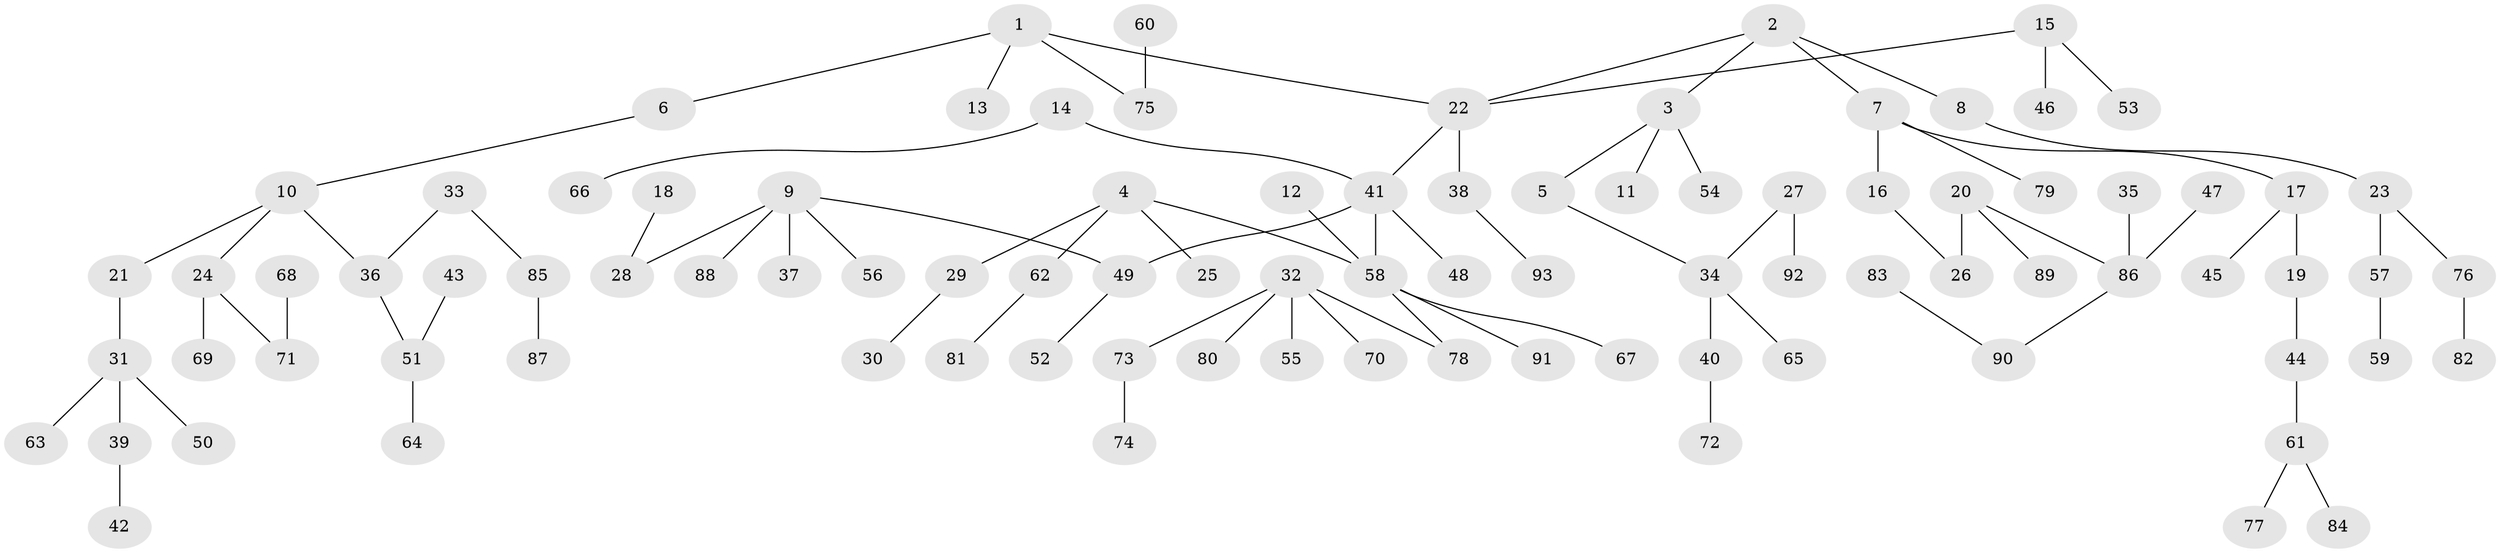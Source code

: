 // original degree distribution, {6: 0.015151515151515152, 7: 0.007575757575757576, 4: 0.09090909090909091, 3: 0.12878787878787878, 2: 0.21212121212121213, 5: 0.030303030303030304, 1: 0.5151515151515151}
// Generated by graph-tools (version 1.1) at 2025/37/03/04/25 23:37:26]
// undirected, 93 vertices, 92 edges
graph export_dot {
  node [color=gray90,style=filled];
  1;
  2;
  3;
  4;
  5;
  6;
  7;
  8;
  9;
  10;
  11;
  12;
  13;
  14;
  15;
  16;
  17;
  18;
  19;
  20;
  21;
  22;
  23;
  24;
  25;
  26;
  27;
  28;
  29;
  30;
  31;
  32;
  33;
  34;
  35;
  36;
  37;
  38;
  39;
  40;
  41;
  42;
  43;
  44;
  45;
  46;
  47;
  48;
  49;
  50;
  51;
  52;
  53;
  54;
  55;
  56;
  57;
  58;
  59;
  60;
  61;
  62;
  63;
  64;
  65;
  66;
  67;
  68;
  69;
  70;
  71;
  72;
  73;
  74;
  75;
  76;
  77;
  78;
  79;
  80;
  81;
  82;
  83;
  84;
  85;
  86;
  87;
  88;
  89;
  90;
  91;
  92;
  93;
  1 -- 6 [weight=1.0];
  1 -- 13 [weight=1.0];
  1 -- 22 [weight=1.0];
  1 -- 75 [weight=1.0];
  2 -- 3 [weight=1.0];
  2 -- 7 [weight=1.0];
  2 -- 8 [weight=1.0];
  2 -- 22 [weight=1.0];
  3 -- 5 [weight=1.0];
  3 -- 11 [weight=1.0];
  3 -- 54 [weight=1.0];
  4 -- 25 [weight=1.0];
  4 -- 29 [weight=1.0];
  4 -- 58 [weight=1.0];
  4 -- 62 [weight=1.0];
  5 -- 34 [weight=1.0];
  6 -- 10 [weight=1.0];
  7 -- 16 [weight=1.0];
  7 -- 17 [weight=1.0];
  7 -- 79 [weight=1.0];
  8 -- 23 [weight=1.0];
  9 -- 28 [weight=1.0];
  9 -- 37 [weight=1.0];
  9 -- 49 [weight=1.0];
  9 -- 56 [weight=1.0];
  9 -- 88 [weight=1.0];
  10 -- 21 [weight=1.0];
  10 -- 24 [weight=1.0];
  10 -- 36 [weight=1.0];
  12 -- 58 [weight=1.0];
  14 -- 41 [weight=1.0];
  14 -- 66 [weight=1.0];
  15 -- 22 [weight=1.0];
  15 -- 46 [weight=1.0];
  15 -- 53 [weight=1.0];
  16 -- 26 [weight=1.0];
  17 -- 19 [weight=1.0];
  17 -- 45 [weight=1.0];
  18 -- 28 [weight=1.0];
  19 -- 44 [weight=1.0];
  20 -- 26 [weight=1.0];
  20 -- 86 [weight=1.0];
  20 -- 89 [weight=1.0];
  21 -- 31 [weight=1.0];
  22 -- 38 [weight=1.0];
  22 -- 41 [weight=1.0];
  23 -- 57 [weight=1.0];
  23 -- 76 [weight=1.0];
  24 -- 69 [weight=1.0];
  24 -- 71 [weight=1.0];
  27 -- 34 [weight=1.0];
  27 -- 92 [weight=1.0];
  29 -- 30 [weight=1.0];
  31 -- 39 [weight=1.0];
  31 -- 50 [weight=1.0];
  31 -- 63 [weight=1.0];
  32 -- 55 [weight=1.0];
  32 -- 70 [weight=1.0];
  32 -- 73 [weight=1.0];
  32 -- 78 [weight=1.0];
  32 -- 80 [weight=1.0];
  33 -- 36 [weight=1.0];
  33 -- 85 [weight=1.0];
  34 -- 40 [weight=1.0];
  34 -- 65 [weight=1.0];
  35 -- 86 [weight=1.0];
  36 -- 51 [weight=1.0];
  38 -- 93 [weight=1.0];
  39 -- 42 [weight=1.0];
  40 -- 72 [weight=1.0];
  41 -- 48 [weight=1.0];
  41 -- 49 [weight=1.0];
  41 -- 58 [weight=1.0];
  43 -- 51 [weight=1.0];
  44 -- 61 [weight=1.0];
  47 -- 86 [weight=1.0];
  49 -- 52 [weight=1.0];
  51 -- 64 [weight=1.0];
  57 -- 59 [weight=1.0];
  58 -- 67 [weight=1.0];
  58 -- 78 [weight=1.0];
  58 -- 91 [weight=1.0];
  60 -- 75 [weight=1.0];
  61 -- 77 [weight=1.0];
  61 -- 84 [weight=1.0];
  62 -- 81 [weight=1.0];
  68 -- 71 [weight=1.0];
  73 -- 74 [weight=1.0];
  76 -- 82 [weight=1.0];
  83 -- 90 [weight=1.0];
  85 -- 87 [weight=1.0];
  86 -- 90 [weight=1.0];
}
